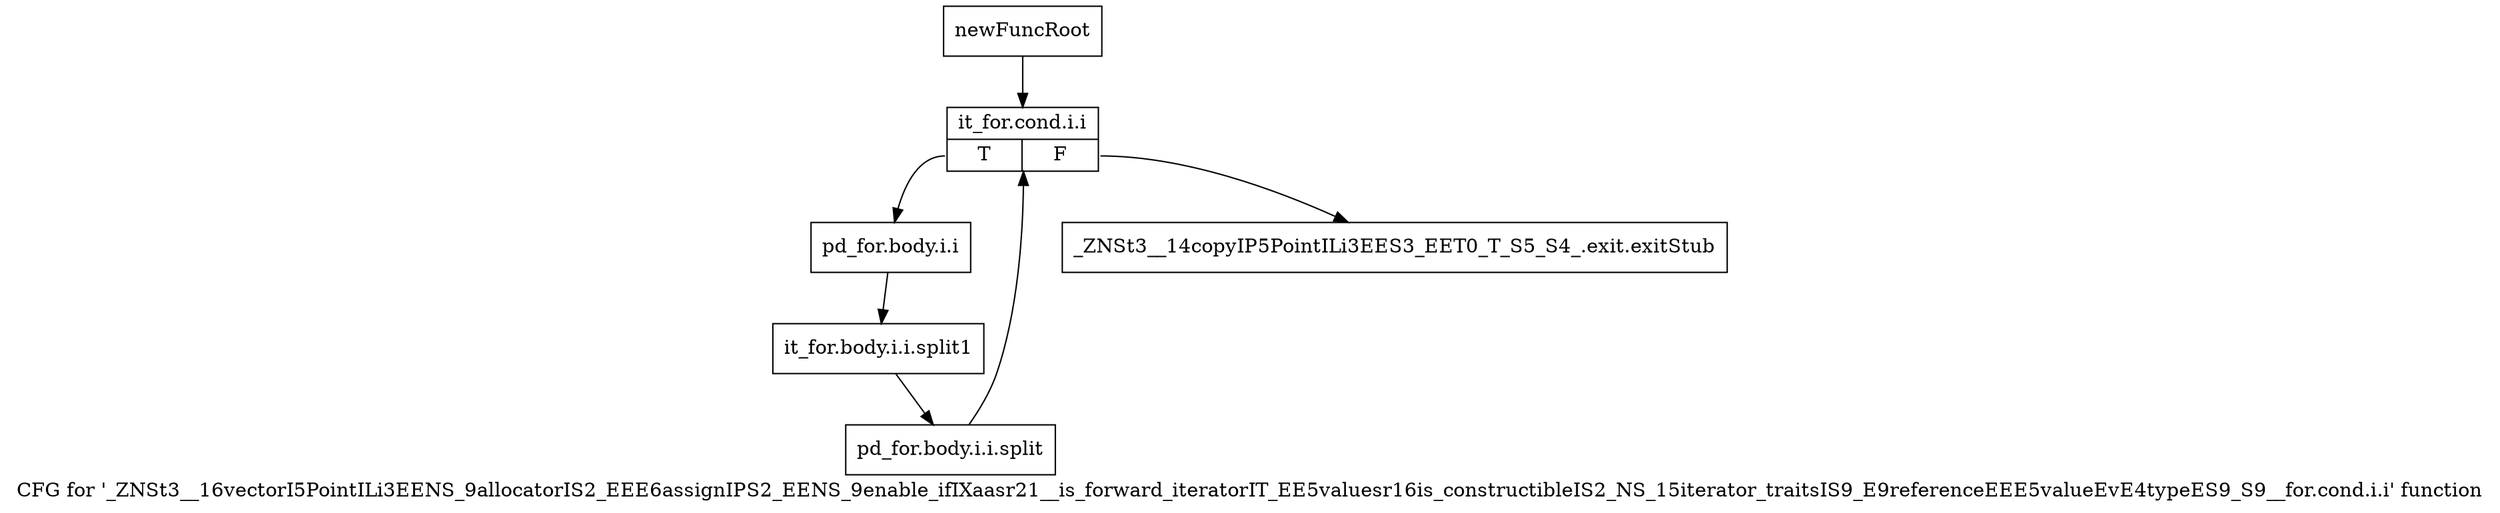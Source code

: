 digraph "CFG for '_ZNSt3__16vectorI5PointILi3EENS_9allocatorIS2_EEE6assignIPS2_EENS_9enable_ifIXaasr21__is_forward_iteratorIT_EE5valuesr16is_constructibleIS2_NS_15iterator_traitsIS9_E9referenceEEE5valueEvE4typeES9_S9__for.cond.i.i' function" {
	label="CFG for '_ZNSt3__16vectorI5PointILi3EENS_9allocatorIS2_EEE6assignIPS2_EENS_9enable_ifIXaasr21__is_forward_iteratorIT_EE5valuesr16is_constructibleIS2_NS_15iterator_traitsIS9_E9referenceEEE5valueEvE4typeES9_S9__for.cond.i.i' function";

	Node0x904b2d0 [shape=record,label="{newFuncRoot}"];
	Node0x904b2d0 -> Node0x904b370;
	Node0x904b320 [shape=record,label="{_ZNSt3__14copyIP5PointILi3EES3_EET0_T_S5_S4_.exit.exitStub}"];
	Node0x904b370 [shape=record,label="{it_for.cond.i.i|{<s0>T|<s1>F}}"];
	Node0x904b370:s0 -> Node0x904b3c0;
	Node0x904b370:s1 -> Node0x904b320;
	Node0x904b3c0 [shape=record,label="{pd_for.body.i.i}"];
	Node0x904b3c0 -> Node0xc5cc600;
	Node0xc5cc600 [shape=record,label="{it_for.body.i.i.split1}"];
	Node0xc5cc600 -> Node0xc308a50;
	Node0xc308a50 [shape=record,label="{pd_for.body.i.i.split}"];
	Node0xc308a50 -> Node0x904b370;
}
